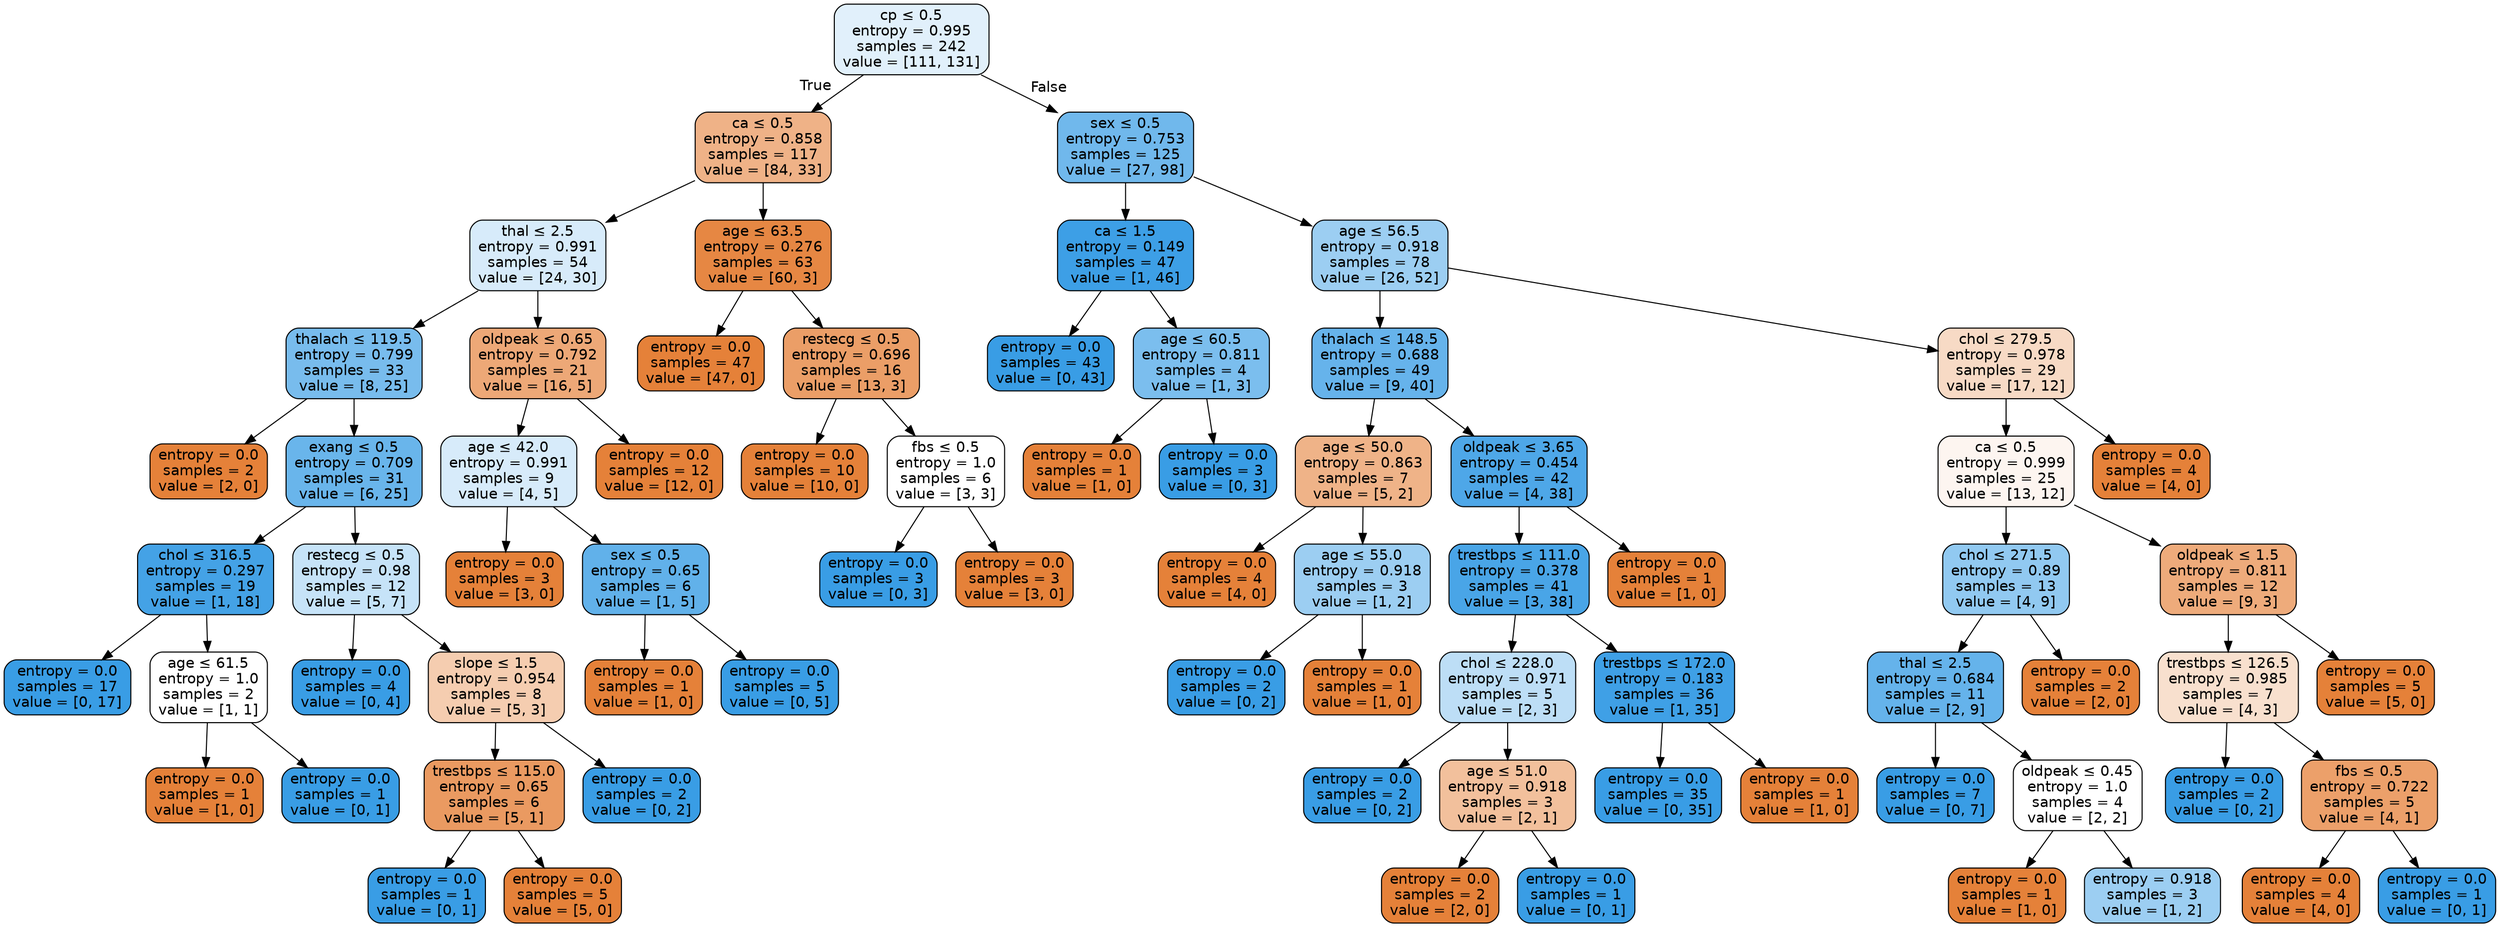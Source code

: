 digraph Tree {
node [shape=box, style="filled, rounded", color="black", fontname=helvetica] ;
edge [fontname=helvetica] ;
0 [label=<cp &le; 0.5<br/>entropy = 0.995<br/>samples = 242<br/>value = [111, 131]>, fillcolor="#e1f0fb"] ;
1 [label=<ca &le; 0.5<br/>entropy = 0.858<br/>samples = 117<br/>value = [84, 33]>, fillcolor="#efb287"] ;
0 -> 1 [labeldistance=2.5, labelangle=45, headlabel="True"] ;
2 [label=<thal &le; 2.5<br/>entropy = 0.991<br/>samples = 54<br/>value = [24, 30]>, fillcolor="#d7ebfa"] ;
1 -> 2 ;
3 [label=<thalach &le; 119.5<br/>entropy = 0.799<br/>samples = 33<br/>value = [8, 25]>, fillcolor="#78bced"] ;
2 -> 3 ;
4 [label=<entropy = 0.0<br/>samples = 2<br/>value = [2, 0]>, fillcolor="#e58139"] ;
3 -> 4 ;
5 [label=<exang &le; 0.5<br/>entropy = 0.709<br/>samples = 31<br/>value = [6, 25]>, fillcolor="#69b5eb"] ;
3 -> 5 ;
6 [label=<chol &le; 316.5<br/>entropy = 0.297<br/>samples = 19<br/>value = [1, 18]>, fillcolor="#44a2e6"] ;
5 -> 6 ;
7 [label=<entropy = 0.0<br/>samples = 17<br/>value = [0, 17]>, fillcolor="#399de5"] ;
6 -> 7 ;
8 [label=<age &le; 61.5<br/>entropy = 1.0<br/>samples = 2<br/>value = [1, 1]>, fillcolor="#ffffff"] ;
6 -> 8 ;
9 [label=<entropy = 0.0<br/>samples = 1<br/>value = [1, 0]>, fillcolor="#e58139"] ;
8 -> 9 ;
10 [label=<entropy = 0.0<br/>samples = 1<br/>value = [0, 1]>, fillcolor="#399de5"] ;
8 -> 10 ;
11 [label=<restecg &le; 0.5<br/>entropy = 0.98<br/>samples = 12<br/>value = [5, 7]>, fillcolor="#c6e3f8"] ;
5 -> 11 ;
12 [label=<entropy = 0.0<br/>samples = 4<br/>value = [0, 4]>, fillcolor="#399de5"] ;
11 -> 12 ;
13 [label=<slope &le; 1.5<br/>entropy = 0.954<br/>samples = 8<br/>value = [5, 3]>, fillcolor="#f5cdb0"] ;
11 -> 13 ;
14 [label=<trestbps &le; 115.0<br/>entropy = 0.65<br/>samples = 6<br/>value = [5, 1]>, fillcolor="#ea9a61"] ;
13 -> 14 ;
15 [label=<entropy = 0.0<br/>samples = 1<br/>value = [0, 1]>, fillcolor="#399de5"] ;
14 -> 15 ;
16 [label=<entropy = 0.0<br/>samples = 5<br/>value = [5, 0]>, fillcolor="#e58139"] ;
14 -> 16 ;
17 [label=<entropy = 0.0<br/>samples = 2<br/>value = [0, 2]>, fillcolor="#399de5"] ;
13 -> 17 ;
18 [label=<oldpeak &le; 0.65<br/>entropy = 0.792<br/>samples = 21<br/>value = [16, 5]>, fillcolor="#eda877"] ;
2 -> 18 ;
19 [label=<age &le; 42.0<br/>entropy = 0.991<br/>samples = 9<br/>value = [4, 5]>, fillcolor="#d7ebfa"] ;
18 -> 19 ;
20 [label=<entropy = 0.0<br/>samples = 3<br/>value = [3, 0]>, fillcolor="#e58139"] ;
19 -> 20 ;
21 [label=<sex &le; 0.5<br/>entropy = 0.65<br/>samples = 6<br/>value = [1, 5]>, fillcolor="#61b1ea"] ;
19 -> 21 ;
22 [label=<entropy = 0.0<br/>samples = 1<br/>value = [1, 0]>, fillcolor="#e58139"] ;
21 -> 22 ;
23 [label=<entropy = 0.0<br/>samples = 5<br/>value = [0, 5]>, fillcolor="#399de5"] ;
21 -> 23 ;
24 [label=<entropy = 0.0<br/>samples = 12<br/>value = [12, 0]>, fillcolor="#e58139"] ;
18 -> 24 ;
25 [label=<age &le; 63.5<br/>entropy = 0.276<br/>samples = 63<br/>value = [60, 3]>, fillcolor="#e68743"] ;
1 -> 25 ;
26 [label=<entropy = 0.0<br/>samples = 47<br/>value = [47, 0]>, fillcolor="#e58139"] ;
25 -> 26 ;
27 [label=<restecg &le; 0.5<br/>entropy = 0.696<br/>samples = 16<br/>value = [13, 3]>, fillcolor="#eb9e67"] ;
25 -> 27 ;
28 [label=<entropy = 0.0<br/>samples = 10<br/>value = [10, 0]>, fillcolor="#e58139"] ;
27 -> 28 ;
29 [label=<fbs &le; 0.5<br/>entropy = 1.0<br/>samples = 6<br/>value = [3, 3]>, fillcolor="#ffffff"] ;
27 -> 29 ;
30 [label=<entropy = 0.0<br/>samples = 3<br/>value = [0, 3]>, fillcolor="#399de5"] ;
29 -> 30 ;
31 [label=<entropy = 0.0<br/>samples = 3<br/>value = [3, 0]>, fillcolor="#e58139"] ;
29 -> 31 ;
32 [label=<sex &le; 0.5<br/>entropy = 0.753<br/>samples = 125<br/>value = [27, 98]>, fillcolor="#70b8ec"] ;
0 -> 32 [labeldistance=2.5, labelangle=-45, headlabel="False"] ;
33 [label=<ca &le; 1.5<br/>entropy = 0.149<br/>samples = 47<br/>value = [1, 46]>, fillcolor="#3d9fe6"] ;
32 -> 33 ;
34 [label=<entropy = 0.0<br/>samples = 43<br/>value = [0, 43]>, fillcolor="#399de5"] ;
33 -> 34 ;
35 [label=<age &le; 60.5<br/>entropy = 0.811<br/>samples = 4<br/>value = [1, 3]>, fillcolor="#7bbeee"] ;
33 -> 35 ;
36 [label=<entropy = 0.0<br/>samples = 1<br/>value = [1, 0]>, fillcolor="#e58139"] ;
35 -> 36 ;
37 [label=<entropy = 0.0<br/>samples = 3<br/>value = [0, 3]>, fillcolor="#399de5"] ;
35 -> 37 ;
38 [label=<age &le; 56.5<br/>entropy = 0.918<br/>samples = 78<br/>value = [26, 52]>, fillcolor="#9ccef2"] ;
32 -> 38 ;
39 [label=<thalach &le; 148.5<br/>entropy = 0.688<br/>samples = 49<br/>value = [9, 40]>, fillcolor="#66b3eb"] ;
38 -> 39 ;
40 [label=<age &le; 50.0<br/>entropy = 0.863<br/>samples = 7<br/>value = [5, 2]>, fillcolor="#efb388"] ;
39 -> 40 ;
41 [label=<entropy = 0.0<br/>samples = 4<br/>value = [4, 0]>, fillcolor="#e58139"] ;
40 -> 41 ;
42 [label=<age &le; 55.0<br/>entropy = 0.918<br/>samples = 3<br/>value = [1, 2]>, fillcolor="#9ccef2"] ;
40 -> 42 ;
43 [label=<entropy = 0.0<br/>samples = 2<br/>value = [0, 2]>, fillcolor="#399de5"] ;
42 -> 43 ;
44 [label=<entropy = 0.0<br/>samples = 1<br/>value = [1, 0]>, fillcolor="#e58139"] ;
42 -> 44 ;
45 [label=<oldpeak &le; 3.65<br/>entropy = 0.454<br/>samples = 42<br/>value = [4, 38]>, fillcolor="#4ea7e8"] ;
39 -> 45 ;
46 [label=<trestbps &le; 111.0<br/>entropy = 0.378<br/>samples = 41<br/>value = [3, 38]>, fillcolor="#49a5e7"] ;
45 -> 46 ;
47 [label=<chol &le; 228.0<br/>entropy = 0.971<br/>samples = 5<br/>value = [2, 3]>, fillcolor="#bddef6"] ;
46 -> 47 ;
48 [label=<entropy = 0.0<br/>samples = 2<br/>value = [0, 2]>, fillcolor="#399de5"] ;
47 -> 48 ;
49 [label=<age &le; 51.0<br/>entropy = 0.918<br/>samples = 3<br/>value = [2, 1]>, fillcolor="#f2c09c"] ;
47 -> 49 ;
50 [label=<entropy = 0.0<br/>samples = 2<br/>value = [2, 0]>, fillcolor="#e58139"] ;
49 -> 50 ;
51 [label=<entropy = 0.0<br/>samples = 1<br/>value = [0, 1]>, fillcolor="#399de5"] ;
49 -> 51 ;
52 [label=<trestbps &le; 172.0<br/>entropy = 0.183<br/>samples = 36<br/>value = [1, 35]>, fillcolor="#3fa0e6"] ;
46 -> 52 ;
53 [label=<entropy = 0.0<br/>samples = 35<br/>value = [0, 35]>, fillcolor="#399de5"] ;
52 -> 53 ;
54 [label=<entropy = 0.0<br/>samples = 1<br/>value = [1, 0]>, fillcolor="#e58139"] ;
52 -> 54 ;
55 [label=<entropy = 0.0<br/>samples = 1<br/>value = [1, 0]>, fillcolor="#e58139"] ;
45 -> 55 ;
56 [label=<chol &le; 279.5<br/>entropy = 0.978<br/>samples = 29<br/>value = [17, 12]>, fillcolor="#f7dac5"] ;
38 -> 56 ;
57 [label=<ca &le; 0.5<br/>entropy = 0.999<br/>samples = 25<br/>value = [13, 12]>, fillcolor="#fdf5f0"] ;
56 -> 57 ;
58 [label=<chol &le; 271.5<br/>entropy = 0.89<br/>samples = 13<br/>value = [4, 9]>, fillcolor="#91c9f1"] ;
57 -> 58 ;
59 [label=<thal &le; 2.5<br/>entropy = 0.684<br/>samples = 11<br/>value = [2, 9]>, fillcolor="#65b3eb"] ;
58 -> 59 ;
60 [label=<entropy = 0.0<br/>samples = 7<br/>value = [0, 7]>, fillcolor="#399de5"] ;
59 -> 60 ;
61 [label=<oldpeak &le; 0.45<br/>entropy = 1.0<br/>samples = 4<br/>value = [2, 2]>, fillcolor="#ffffff"] ;
59 -> 61 ;
62 [label=<entropy = 0.0<br/>samples = 1<br/>value = [1, 0]>, fillcolor="#e58139"] ;
61 -> 62 ;
63 [label=<entropy = 0.918<br/>samples = 3<br/>value = [1, 2]>, fillcolor="#9ccef2"] ;
61 -> 63 ;
64 [label=<entropy = 0.0<br/>samples = 2<br/>value = [2, 0]>, fillcolor="#e58139"] ;
58 -> 64 ;
65 [label=<oldpeak &le; 1.5<br/>entropy = 0.811<br/>samples = 12<br/>value = [9, 3]>, fillcolor="#eeab7b"] ;
57 -> 65 ;
66 [label=<trestbps &le; 126.5<br/>entropy = 0.985<br/>samples = 7<br/>value = [4, 3]>, fillcolor="#f8e0ce"] ;
65 -> 66 ;
67 [label=<entropy = 0.0<br/>samples = 2<br/>value = [0, 2]>, fillcolor="#399de5"] ;
66 -> 67 ;
68 [label=<fbs &le; 0.5<br/>entropy = 0.722<br/>samples = 5<br/>value = [4, 1]>, fillcolor="#eca06a"] ;
66 -> 68 ;
69 [label=<entropy = 0.0<br/>samples = 4<br/>value = [4, 0]>, fillcolor="#e58139"] ;
68 -> 69 ;
70 [label=<entropy = 0.0<br/>samples = 1<br/>value = [0, 1]>, fillcolor="#399de5"] ;
68 -> 70 ;
71 [label=<entropy = 0.0<br/>samples = 5<br/>value = [5, 0]>, fillcolor="#e58139"] ;
65 -> 71 ;
72 [label=<entropy = 0.0<br/>samples = 4<br/>value = [4, 0]>, fillcolor="#e58139"] ;
56 -> 72 ;
}